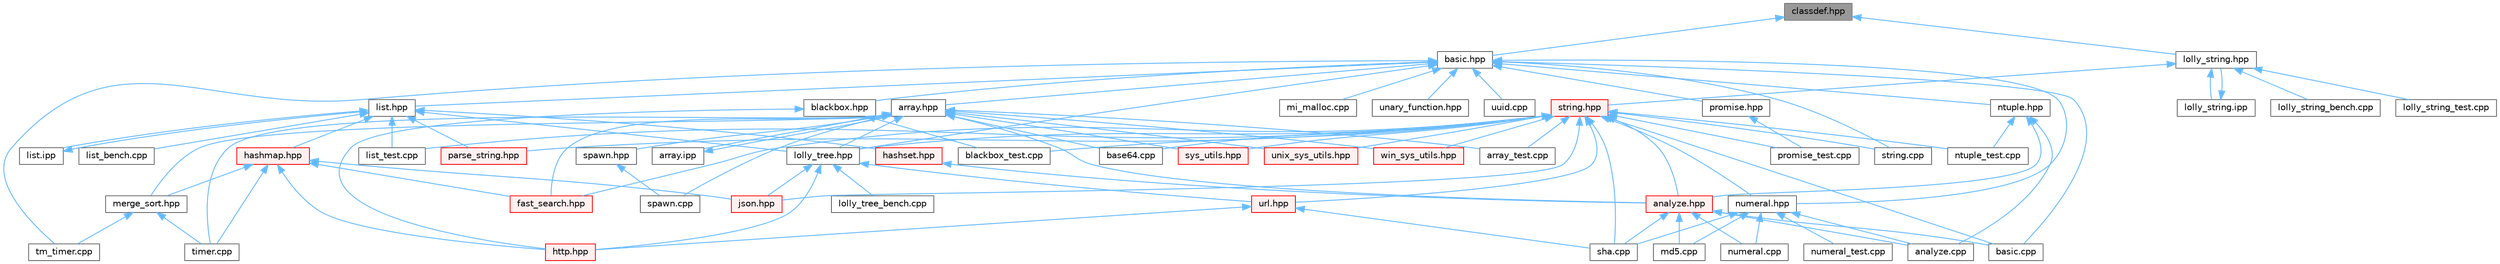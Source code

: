 digraph "classdef.hpp"
{
 // LATEX_PDF_SIZE
  bgcolor="transparent";
  edge [fontname=Helvetica,fontsize=10,labelfontname=Helvetica,labelfontsize=10];
  node [fontname=Helvetica,fontsize=10,shape=box,height=0.2,width=0.4];
  Node1 [id="Node000001",label="classdef.hpp",height=0.2,width=0.4,color="gray40", fillcolor="grey60", style="filled", fontcolor="black",tooltip=" "];
  Node1 -> Node2 [id="edge1_Node000001_Node000002",dir="back",color="steelblue1",style="solid",tooltip=" "];
  Node2 [id="Node000002",label="basic.hpp",height=0.2,width=0.4,color="grey40", fillcolor="white", style="filled",URL="$basic_8hpp.html",tooltip=" "];
  Node2 -> Node3 [id="edge2_Node000002_Node000003",dir="back",color="steelblue1",style="solid",tooltip=" "];
  Node3 [id="Node000003",label="array.hpp",height=0.2,width=0.4,color="grey40", fillcolor="white", style="filled",URL="$array_8hpp.html",tooltip=" "];
  Node3 -> Node4 [id="edge3_Node000003_Node000004",dir="back",color="steelblue1",style="solid",tooltip=" "];
  Node4 [id="Node000004",label="analyze.hpp",height=0.2,width=0.4,color="red", fillcolor="#FFF0F0", style="filled",URL="$analyze_8hpp.html",tooltip=" "];
  Node4 -> Node5 [id="edge4_Node000004_Node000005",dir="back",color="steelblue1",style="solid",tooltip=" "];
  Node5 [id="Node000005",label="analyze.cpp",height=0.2,width=0.4,color="grey40", fillcolor="white", style="filled",URL="$analyze_8cpp.html",tooltip=" "];
  Node4 -> Node8 [id="edge5_Node000004_Node000008",dir="back",color="steelblue1",style="solid",tooltip=" "];
  Node8 [id="Node000008",label="basic.cpp",height=0.2,width=0.4,color="grey40", fillcolor="white", style="filled",URL="$basic_8cpp.html",tooltip=" "];
  Node4 -> Node15 [id="edge6_Node000004_Node000015",dir="back",color="steelblue1",style="solid",tooltip=" "];
  Node15 [id="Node000015",label="md5.cpp",height=0.2,width=0.4,color="grey40", fillcolor="white", style="filled",URL="$md5_8cpp.html",tooltip=" "];
  Node4 -> Node16 [id="edge7_Node000004_Node000016",dir="back",color="steelblue1",style="solid",tooltip=" "];
  Node16 [id="Node000016",label="numeral.cpp",height=0.2,width=0.4,color="grey40", fillcolor="white", style="filled",URL="$numeral_8cpp.html",tooltip=" "];
  Node4 -> Node18 [id="edge8_Node000004_Node000018",dir="back",color="steelblue1",style="solid",tooltip=" "];
  Node18 [id="Node000018",label="sha.cpp",height=0.2,width=0.4,color="grey40", fillcolor="white", style="filled",URL="$sha_8cpp.html",tooltip=" "];
  Node3 -> Node23 [id="edge9_Node000003_Node000023",dir="back",color="steelblue1",style="solid",tooltip=" "];
  Node23 [id="Node000023",label="array.ipp",height=0.2,width=0.4,color="grey40", fillcolor="white", style="filled",URL="$array_8ipp.html",tooltip=" "];
  Node23 -> Node3 [id="edge10_Node000023_Node000003",dir="back",color="steelblue1",style="solid",tooltip=" "];
  Node3 -> Node24 [id="edge11_Node000003_Node000024",dir="back",color="steelblue1",style="solid",tooltip=" "];
  Node24 [id="Node000024",label="array_test.cpp",height=0.2,width=0.4,color="grey40", fillcolor="white", style="filled",URL="$array__test_8cpp.html",tooltip=" "];
  Node3 -> Node25 [id="edge12_Node000003_Node000025",dir="back",color="steelblue1",style="solid",tooltip=" "];
  Node25 [id="Node000025",label="base64.cpp",height=0.2,width=0.4,color="grey40", fillcolor="white", style="filled",URL="$base64_8cpp.html",tooltip=" "];
  Node3 -> Node26 [id="edge13_Node000003_Node000026",dir="back",color="steelblue1",style="solid",tooltip=" "];
  Node26 [id="Node000026",label="fast_search.hpp",height=0.2,width=0.4,color="red", fillcolor="#FFF0F0", style="filled",URL="$fast__search_8hpp.html",tooltip=" "];
  Node3 -> Node28 [id="edge14_Node000003_Node000028",dir="back",color="steelblue1",style="solid",tooltip=" "];
  Node28 [id="Node000028",label="lolly_tree.hpp",height=0.2,width=0.4,color="grey40", fillcolor="white", style="filled",URL="$lolly__tree_8hpp.html",tooltip=" "];
  Node28 -> Node29 [id="edge15_Node000028_Node000029",dir="back",color="steelblue1",style="solid",tooltip=" "];
  Node29 [id="Node000029",label="http.hpp",height=0.2,width=0.4,color="red", fillcolor="#FFF0F0", style="filled",URL="$http_8hpp.html",tooltip=" "];
  Node28 -> Node31 [id="edge16_Node000028_Node000031",dir="back",color="steelblue1",style="solid",tooltip=" "];
  Node31 [id="Node000031",label="json.hpp",height=0.2,width=0.4,color="red", fillcolor="#FFF0F0", style="filled",URL="$json_8hpp.html",tooltip=" "];
  Node28 -> Node32 [id="edge17_Node000028_Node000032",dir="back",color="steelblue1",style="solid",tooltip=" "];
  Node32 [id="Node000032",label="lolly_tree_bench.cpp",height=0.2,width=0.4,color="grey40", fillcolor="white", style="filled",URL="$lolly__tree__bench_8cpp.html",tooltip=" "];
  Node28 -> Node33 [id="edge18_Node000028_Node000033",dir="back",color="steelblue1",style="solid",tooltip=" "];
  Node33 [id="Node000033",label="url.hpp",height=0.2,width=0.4,color="red", fillcolor="#FFF0F0", style="filled",URL="$url_8hpp.html",tooltip=" "];
  Node33 -> Node29 [id="edge19_Node000033_Node000029",dir="back",color="steelblue1",style="solid",tooltip=" "];
  Node33 -> Node18 [id="edge20_Node000033_Node000018",dir="back",color="steelblue1",style="solid",tooltip=" "];
  Node3 -> Node72 [id="edge21_Node000003_Node000072",dir="back",color="steelblue1",style="solid",tooltip=" "];
  Node72 [id="Node000072",label="merge_sort.hpp",height=0.2,width=0.4,color="grey40", fillcolor="white", style="filled",URL="$merge__sort_8hpp.html",tooltip=" "];
  Node72 -> Node73 [id="edge22_Node000072_Node000073",dir="back",color="steelblue1",style="solid",tooltip=" "];
  Node73 [id="Node000073",label="timer.cpp",height=0.2,width=0.4,color="grey40", fillcolor="white", style="filled",URL="$timer_8cpp.html",tooltip=" "];
  Node72 -> Node74 [id="edge23_Node000072_Node000074",dir="back",color="steelblue1",style="solid",tooltip=" "];
  Node74 [id="Node000074",label="tm_timer.cpp",height=0.2,width=0.4,color="grey40", fillcolor="white", style="filled",URL="$tm__timer_8cpp.html",tooltip=" "];
  Node3 -> Node75 [id="edge24_Node000003_Node000075",dir="back",color="steelblue1",style="solid",tooltip=" "];
  Node75 [id="Node000075",label="spawn.cpp",height=0.2,width=0.4,color="grey40", fillcolor="white", style="filled",URL="$spawn_8cpp.html",tooltip=" "];
  Node3 -> Node76 [id="edge25_Node000003_Node000076",dir="back",color="steelblue1",style="solid",tooltip=" "];
  Node76 [id="Node000076",label="spawn.hpp",height=0.2,width=0.4,color="grey40", fillcolor="white", style="filled",URL="$spawn_8hpp.html",tooltip=" "];
  Node76 -> Node75 [id="edge26_Node000076_Node000075",dir="back",color="steelblue1",style="solid",tooltip=" "];
  Node3 -> Node77 [id="edge27_Node000003_Node000077",dir="back",color="steelblue1",style="solid",tooltip=" "];
  Node77 [id="Node000077",label="sys_utils.hpp",height=0.2,width=0.4,color="red", fillcolor="#FFF0F0", style="filled",URL="$sys__utils_8hpp.html",tooltip=" "];
  Node3 -> Node73 [id="edge28_Node000003_Node000073",dir="back",color="steelblue1",style="solid",tooltip=" "];
  Node3 -> Node81 [id="edge29_Node000003_Node000081",dir="back",color="steelblue1",style="solid",tooltip=" "];
  Node81 [id="Node000081",label="unix_sys_utils.hpp",height=0.2,width=0.4,color="red", fillcolor="#FFF0F0", style="filled",URL="$unix__sys__utils_8hpp.html",tooltip=" "];
  Node3 -> Node82 [id="edge30_Node000003_Node000082",dir="back",color="steelblue1",style="solid",tooltip=" "];
  Node82 [id="Node000082",label="win_sys_utils.hpp",height=0.2,width=0.4,color="red", fillcolor="#FFF0F0", style="filled",URL="$win__sys__utils_8hpp.html",tooltip=" "];
  Node2 -> Node8 [id="edge31_Node000002_Node000008",dir="back",color="steelblue1",style="solid",tooltip=" "];
  Node2 -> Node83 [id="edge32_Node000002_Node000083",dir="back",color="steelblue1",style="solid",tooltip=" "];
  Node83 [id="Node000083",label="blackbox.hpp",height=0.2,width=0.4,color="grey40", fillcolor="white", style="filled",URL="$blackbox_8hpp.html",tooltip=" "];
  Node83 -> Node47 [id="edge33_Node000083_Node000047",dir="back",color="steelblue1",style="solid",tooltip=" "];
  Node47 [id="Node000047",label="blackbox_test.cpp",height=0.2,width=0.4,color="grey40", fillcolor="white", style="filled",URL="$blackbox__test_8cpp.html",tooltip=" "];
  Node83 -> Node29 [id="edge34_Node000083_Node000029",dir="back",color="steelblue1",style="solid",tooltip=" "];
  Node2 -> Node84 [id="edge35_Node000002_Node000084",dir="back",color="steelblue1",style="solid",tooltip=" "];
  Node84 [id="Node000084",label="list.hpp",height=0.2,width=0.4,color="grey40", fillcolor="white", style="filled",URL="$list_8hpp.html",tooltip=" "];
  Node84 -> Node85 [id="edge36_Node000084_Node000085",dir="back",color="steelblue1",style="solid",tooltip=" "];
  Node85 [id="Node000085",label="hashmap.hpp",height=0.2,width=0.4,color="red", fillcolor="#FFF0F0", style="filled",URL="$hashmap_8hpp.html",tooltip=" "];
  Node85 -> Node26 [id="edge37_Node000085_Node000026",dir="back",color="steelblue1",style="solid",tooltip=" "];
  Node85 -> Node29 [id="edge38_Node000085_Node000029",dir="back",color="steelblue1",style="solid",tooltip=" "];
  Node85 -> Node31 [id="edge39_Node000085_Node000031",dir="back",color="steelblue1",style="solid",tooltip=" "];
  Node85 -> Node72 [id="edge40_Node000085_Node000072",dir="back",color="steelblue1",style="solid",tooltip=" "];
  Node85 -> Node73 [id="edge41_Node000085_Node000073",dir="back",color="steelblue1",style="solid",tooltip=" "];
  Node84 -> Node97 [id="edge42_Node000084_Node000097",dir="back",color="steelblue1",style="solid",tooltip=" "];
  Node97 [id="Node000097",label="hashset.hpp",height=0.2,width=0.4,color="red", fillcolor="#FFF0F0", style="filled",URL="$hashset_8hpp.html",tooltip=" "];
  Node97 -> Node4 [id="edge43_Node000097_Node000004",dir="back",color="steelblue1",style="solid",tooltip=" "];
  Node84 -> Node99 [id="edge44_Node000084_Node000099",dir="back",color="steelblue1",style="solid",tooltip=" "];
  Node99 [id="Node000099",label="list.ipp",height=0.2,width=0.4,color="grey40", fillcolor="white", style="filled",URL="$list_8ipp.html",tooltip=" "];
  Node99 -> Node84 [id="edge45_Node000099_Node000084",dir="back",color="steelblue1",style="solid",tooltip=" "];
  Node84 -> Node100 [id="edge46_Node000084_Node000100",dir="back",color="steelblue1",style="solid",tooltip=" "];
  Node100 [id="Node000100",label="list_bench.cpp",height=0.2,width=0.4,color="grey40", fillcolor="white", style="filled",URL="$list__bench_8cpp.html",tooltip=" "];
  Node84 -> Node54 [id="edge47_Node000084_Node000054",dir="back",color="steelblue1",style="solid",tooltip=" "];
  Node54 [id="Node000054",label="list_test.cpp",height=0.2,width=0.4,color="grey40", fillcolor="white", style="filled",URL="$list__test_8cpp.html",tooltip=" "];
  Node84 -> Node28 [id="edge48_Node000084_Node000028",dir="back",color="steelblue1",style="solid",tooltip=" "];
  Node84 -> Node101 [id="edge49_Node000084_Node000101",dir="back",color="steelblue1",style="solid",tooltip=" "];
  Node101 [id="Node000101",label="parse_string.hpp",height=0.2,width=0.4,color="red", fillcolor="#FFF0F0", style="filled",URL="$parse__string_8hpp.html",tooltip=" "];
  Node2 -> Node28 [id="edge50_Node000002_Node000028",dir="back",color="steelblue1",style="solid",tooltip=" "];
  Node2 -> Node102 [id="edge51_Node000002_Node000102",dir="back",color="steelblue1",style="solid",tooltip=" "];
  Node102 [id="Node000102",label="mi_malloc.cpp",height=0.2,width=0.4,color="grey40", fillcolor="white", style="filled",URL="$mi__malloc_8cpp.html",tooltip=" "];
  Node2 -> Node103 [id="edge52_Node000002_Node000103",dir="back",color="steelblue1",style="solid",tooltip=" "];
  Node103 [id="Node000103",label="ntuple.hpp",height=0.2,width=0.4,color="grey40", fillcolor="white", style="filled",URL="$ntuple_8hpp.html",tooltip=" "];
  Node103 -> Node5 [id="edge53_Node000103_Node000005",dir="back",color="steelblue1",style="solid",tooltip=" "];
  Node103 -> Node4 [id="edge54_Node000103_Node000004",dir="back",color="steelblue1",style="solid",tooltip=" "];
  Node103 -> Node55 [id="edge55_Node000103_Node000055",dir="back",color="steelblue1",style="solid",tooltip=" "];
  Node55 [id="Node000055",label="ntuple_test.cpp",height=0.2,width=0.4,color="grey40", fillcolor="white", style="filled",URL="$ntuple__test_8cpp.html",tooltip=" "];
  Node2 -> Node104 [id="edge56_Node000002_Node000104",dir="back",color="steelblue1",style="solid",tooltip=" "];
  Node104 [id="Node000104",label="numeral.hpp",height=0.2,width=0.4,color="grey40", fillcolor="white", style="filled",URL="$numeral_8hpp.html",tooltip=" "];
  Node104 -> Node5 [id="edge57_Node000104_Node000005",dir="back",color="steelblue1",style="solid",tooltip=" "];
  Node104 -> Node15 [id="edge58_Node000104_Node000015",dir="back",color="steelblue1",style="solid",tooltip=" "];
  Node104 -> Node16 [id="edge59_Node000104_Node000016",dir="back",color="steelblue1",style="solid",tooltip=" "];
  Node104 -> Node56 [id="edge60_Node000104_Node000056",dir="back",color="steelblue1",style="solid",tooltip=" "];
  Node56 [id="Node000056",label="numeral_test.cpp",height=0.2,width=0.4,color="grey40", fillcolor="white", style="filled",URL="$numeral__test_8cpp.html",tooltip=" "];
  Node104 -> Node18 [id="edge61_Node000104_Node000018",dir="back",color="steelblue1",style="solid",tooltip=" "];
  Node2 -> Node105 [id="edge62_Node000002_Node000105",dir="back",color="steelblue1",style="solid",tooltip=" "];
  Node105 [id="Node000105",label="promise.hpp",height=0.2,width=0.4,color="grey40", fillcolor="white", style="filled",URL="$promise_8hpp.html",tooltip=" "];
  Node105 -> Node58 [id="edge63_Node000105_Node000058",dir="back",color="steelblue1",style="solid",tooltip=" "];
  Node58 [id="Node000058",label="promise_test.cpp",height=0.2,width=0.4,color="grey40", fillcolor="white", style="filled",URL="$promise__test_8cpp.html",tooltip=" "];
  Node2 -> Node106 [id="edge64_Node000002_Node000106",dir="back",color="steelblue1",style="solid",tooltip=" "];
  Node106 [id="Node000106",label="string.cpp",height=0.2,width=0.4,color="grey40", fillcolor="white", style="filled",URL="$string_8cpp.html",tooltip=" "];
  Node2 -> Node74 [id="edge65_Node000002_Node000074",dir="back",color="steelblue1",style="solid",tooltip=" "];
  Node2 -> Node107 [id="edge66_Node000002_Node000107",dir="back",color="steelblue1",style="solid",tooltip=" "];
  Node107 [id="Node000107",label="unary_function.hpp",height=0.2,width=0.4,color="grey40", fillcolor="white", style="filled",URL="$unary__function_8hpp.html",tooltip=" "];
  Node2 -> Node108 [id="edge67_Node000002_Node000108",dir="back",color="steelblue1",style="solid",tooltip=" "];
  Node108 [id="Node000108",label="uuid.cpp",height=0.2,width=0.4,color="grey40", fillcolor="white", style="filled",URL="$uuid_8cpp.html",tooltip=" "];
  Node1 -> Node109 [id="edge68_Node000001_Node000109",dir="back",color="steelblue1",style="solid",tooltip=" "];
  Node109 [id="Node000109",label="lolly_string.hpp",height=0.2,width=0.4,color="grey40", fillcolor="white", style="filled",URL="$lolly__string_8hpp.html",tooltip=" "];
  Node109 -> Node110 [id="edge69_Node000109_Node000110",dir="back",color="steelblue1",style="solid",tooltip=" "];
  Node110 [id="Node000110",label="lolly_string.ipp",height=0.2,width=0.4,color="grey40", fillcolor="white", style="filled",URL="$lolly__string_8ipp.html",tooltip=" "];
  Node110 -> Node109 [id="edge70_Node000110_Node000109",dir="back",color="steelblue1",style="solid",tooltip=" "];
  Node109 -> Node111 [id="edge71_Node000109_Node000111",dir="back",color="steelblue1",style="solid",tooltip=" "];
  Node111 [id="Node000111",label="lolly_string_bench.cpp",height=0.2,width=0.4,color="grey40", fillcolor="white", style="filled",URL="$lolly__string__bench_8cpp.html",tooltip=" "];
  Node109 -> Node112 [id="edge72_Node000109_Node000112",dir="back",color="steelblue1",style="solid",tooltip=" "];
  Node112 [id="Node000112",label="lolly_string_test.cpp",height=0.2,width=0.4,color="grey40", fillcolor="white", style="filled",URL="$lolly__string__test_8cpp.html",tooltip=" "];
  Node109 -> Node113 [id="edge73_Node000109_Node000113",dir="back",color="steelblue1",style="solid",tooltip=" "];
  Node113 [id="Node000113",label="string.hpp",height=0.2,width=0.4,color="red", fillcolor="#FFF0F0", style="filled",URL="$string_8hpp.html",tooltip=" "];
  Node113 -> Node4 [id="edge74_Node000113_Node000004",dir="back",color="steelblue1",style="solid",tooltip=" "];
  Node113 -> Node24 [id="edge75_Node000113_Node000024",dir="back",color="steelblue1",style="solid",tooltip=" "];
  Node113 -> Node25 [id="edge76_Node000113_Node000025",dir="back",color="steelblue1",style="solid",tooltip=" "];
  Node113 -> Node8 [id="edge77_Node000113_Node000008",dir="back",color="steelblue1",style="solid",tooltip=" "];
  Node113 -> Node47 [id="edge78_Node000113_Node000047",dir="back",color="steelblue1",style="solid",tooltip=" "];
  Node113 -> Node26 [id="edge79_Node000113_Node000026",dir="back",color="steelblue1",style="solid",tooltip=" "];
  Node113 -> Node31 [id="edge80_Node000113_Node000031",dir="back",color="steelblue1",style="solid",tooltip=" "];
  Node113 -> Node54 [id="edge81_Node000113_Node000054",dir="back",color="steelblue1",style="solid",tooltip=" "];
  Node113 -> Node28 [id="edge82_Node000113_Node000028",dir="back",color="steelblue1",style="solid",tooltip=" "];
  Node113 -> Node55 [id="edge83_Node000113_Node000055",dir="back",color="steelblue1",style="solid",tooltip=" "];
  Node113 -> Node104 [id="edge84_Node000113_Node000104",dir="back",color="steelblue1",style="solid",tooltip=" "];
  Node113 -> Node101 [id="edge85_Node000113_Node000101",dir="back",color="steelblue1",style="solid",tooltip=" "];
  Node113 -> Node58 [id="edge86_Node000113_Node000058",dir="back",color="steelblue1",style="solid",tooltip=" "];
  Node113 -> Node18 [id="edge87_Node000113_Node000018",dir="back",color="steelblue1",style="solid",tooltip=" "];
  Node113 -> Node106 [id="edge88_Node000113_Node000106",dir="back",color="steelblue1",style="solid",tooltip=" "];
  Node113 -> Node77 [id="edge89_Node000113_Node000077",dir="back",color="steelblue1",style="solid",tooltip=" "];
  Node113 -> Node81 [id="edge90_Node000113_Node000081",dir="back",color="steelblue1",style="solid",tooltip=" "];
  Node113 -> Node33 [id="edge91_Node000113_Node000033",dir="back",color="steelblue1",style="solid",tooltip=" "];
  Node113 -> Node82 [id="edge92_Node000113_Node000082",dir="back",color="steelblue1",style="solid",tooltip=" "];
}

